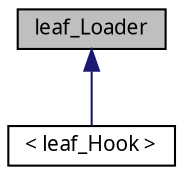 digraph G
{
  edge [fontname="FreeSans.ttf",fontsize=10,labelfontname="FreeSans.ttf",labelfontsize=10];
  node [fontname="FreeSans.ttf",fontsize=10,shape=record];
  Node1 [label="leaf_Loader",height=0.2,width=0.4,color="black", fillcolor="grey75", style="filled" fontcolor="black"];
  Node1 -> Node2 [dir=back,color="midnightblue",fontsize=10,style="solid",fontname="FreeSans.ttf"];
  Node2 [label="\< leaf_Hook \>",height=0.2,width=0.4,color="black", fillcolor="white", style="filled",URL="$protocolleaf__Hook-p.html"];
}
